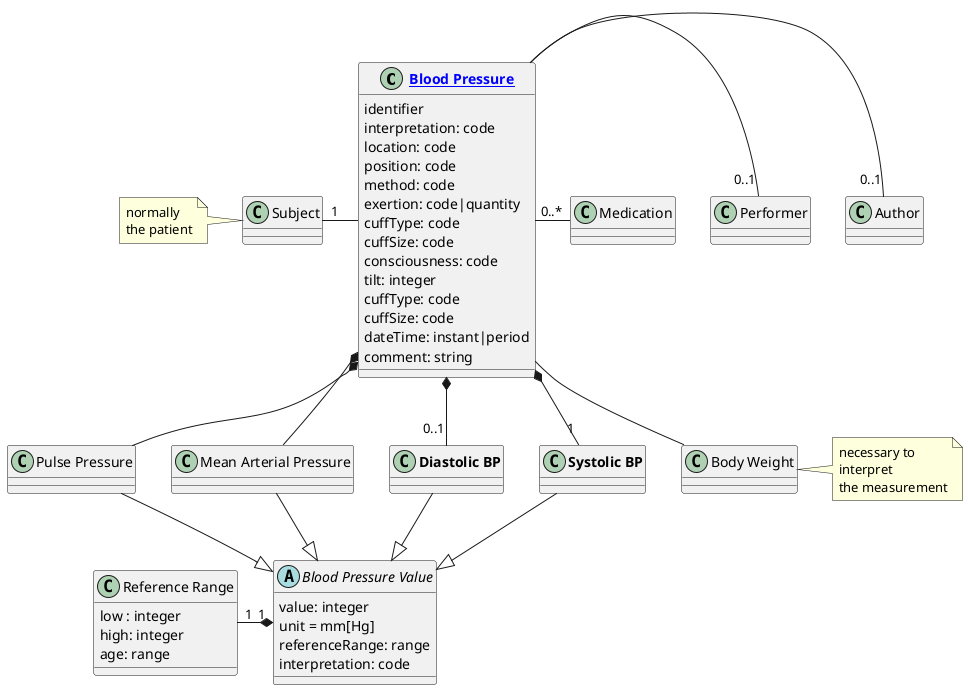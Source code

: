 @startuml

class "**[[StructureDefinition-BloodPressure.html Blood Pressure]]**" as bp {
    identifier
    interpretation: code
    location: code
    position: code
    method: code
    exertion: code|quantity
    cuffType: code
    cuffSize: code
    consciousness: code
    tilt: integer
    cuffType: code
    cuffSize: code
    dateTime: instant|period
    comment: string
}

abstract class "Blood Pressure Value" as bpv {
    value: integer
    unit = mm[Hg]
    referenceRange: range
    interpretation: code
}

class "**Systolic BP**" as syst
class "**Diastolic BP**" as diast
class "Mean Arterial Pressure" as mabp
class "Pulse Pressure" as pbp

class "Reference Range" as rr {
    low : integer
    high: integer
    age: range
}

class "Body Weight" as bw
Note right of bw
necessary to
interpret
the measurement
end Note
class "Medication" as med
class "Author" as a
class "Performer" as p
class "Subject" as s
Note left of s
normally
the patient
end Note

bpv <|-up- syst
bpv <|-up- diast
bpv <|-up- mabp
bpv <|-up- pbp
bpv "1" *-left- "1" rr

bp -right- "0..1" a
bp -right- "0..1" p
bp -left- "1" s
bp -- bw
bp -right- "0..*" med

bp *-- "1" syst
bp *-- "0..1" diast
bp *-- mabp
bp *-- pbp

@enduml